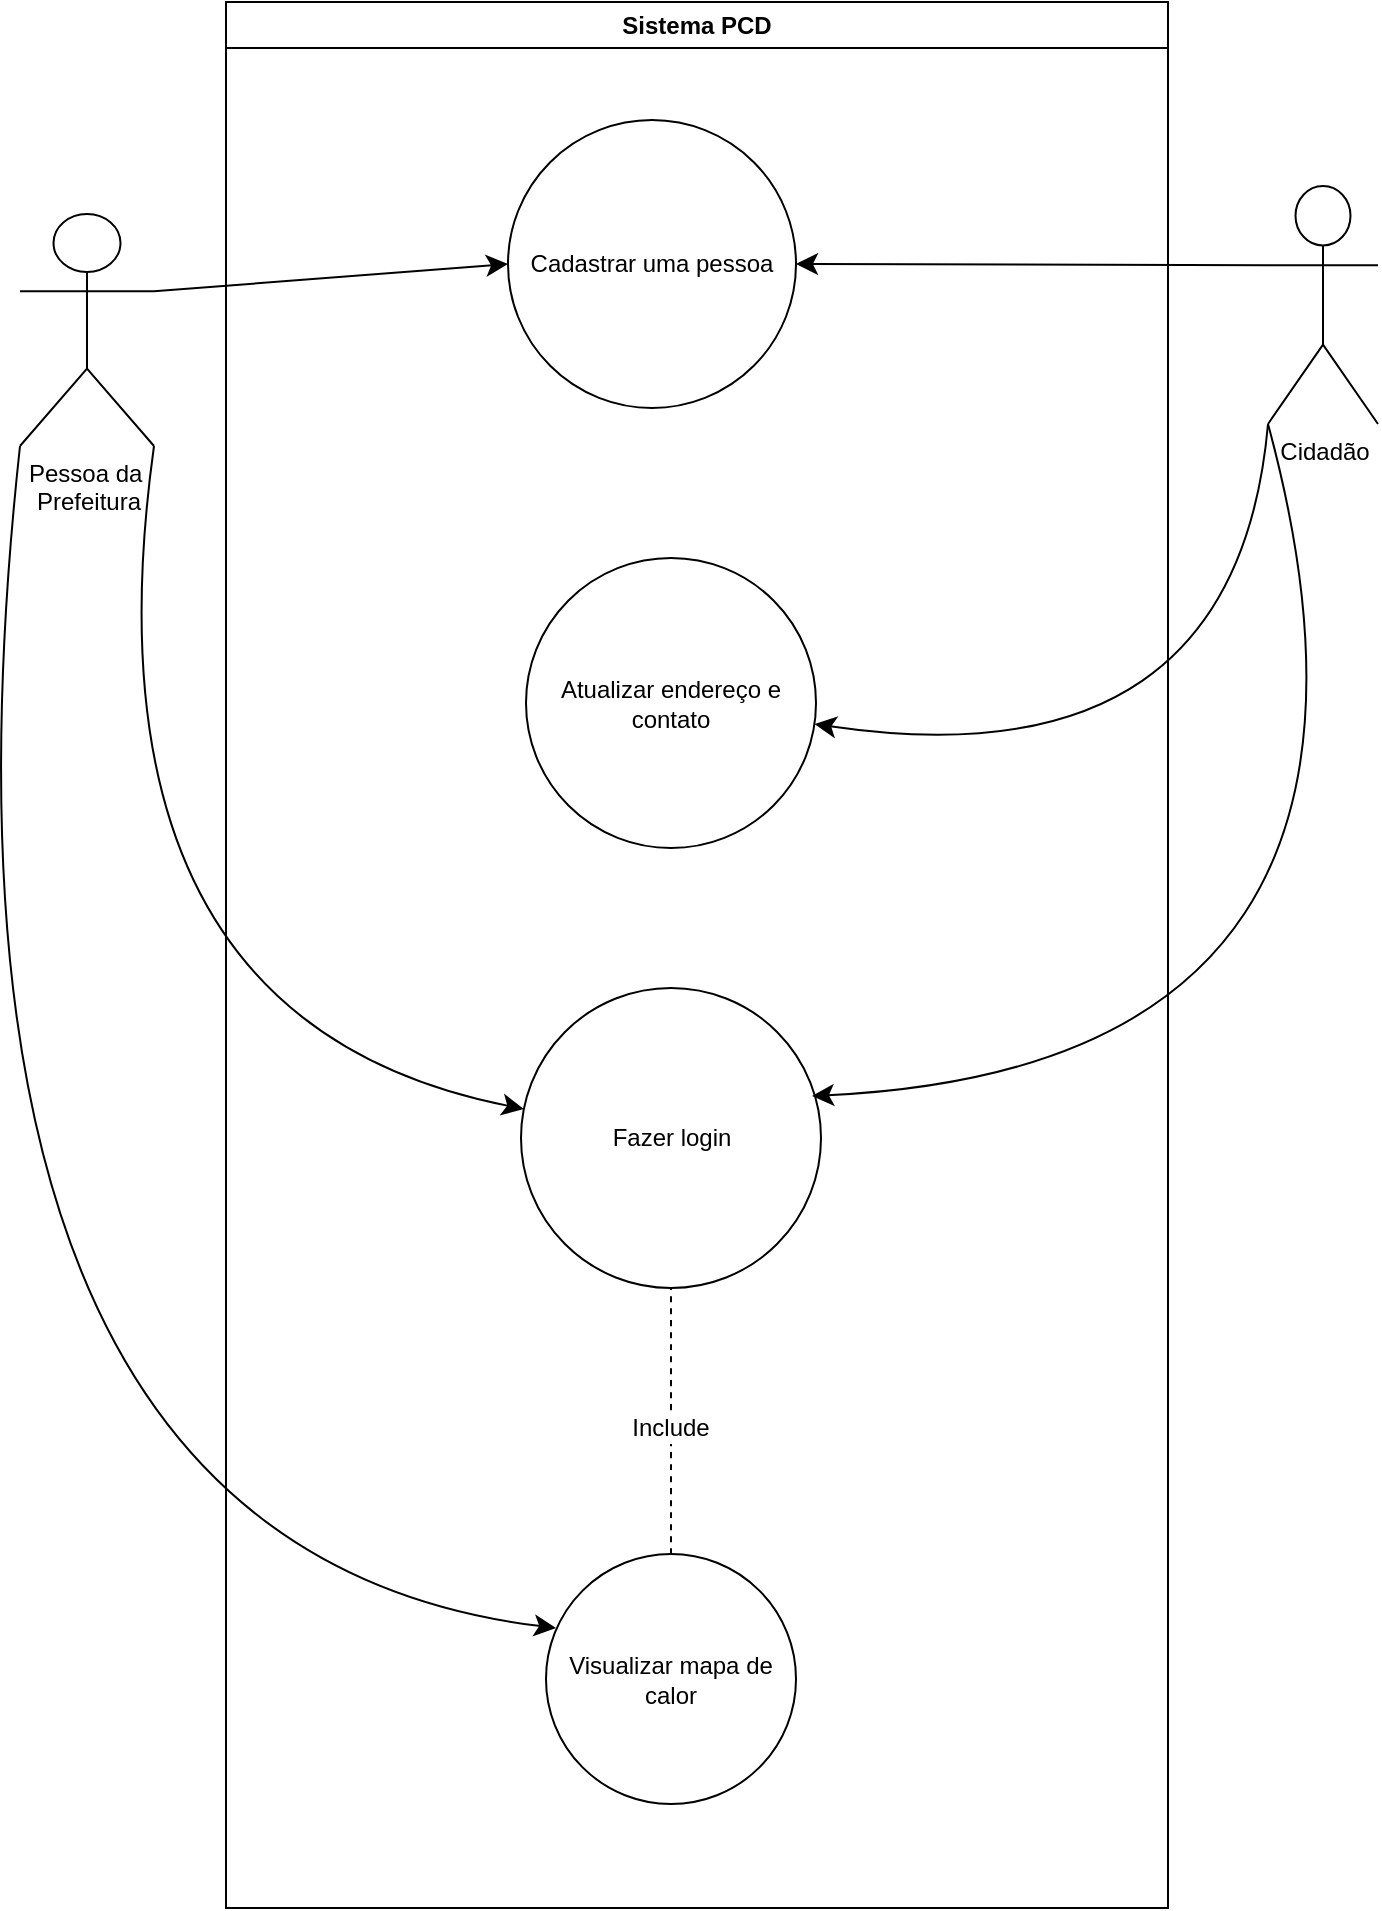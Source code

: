 <mxfile version="24.6.1" type="github">
  <diagram name="Página-1" id="OV40cLOMdChLs4U3SxS0">
    <mxGraphModel dx="1178" dy="918" grid="0" gridSize="10" guides="1" tooltips="1" connect="1" arrows="1" fold="1" page="0" pageScale="1" pageWidth="827" pageHeight="1169" math="0" shadow="0">
      <root>
        <object label="" id="0">
          <mxCell />
        </object>
        <mxCell id="1" parent="0" />
        <mxCell id="4pVf8QgyY_CST9N-71CO-2" value="Sistema PCD" style="swimlane;whiteSpace=wrap;html=1;" vertex="1" parent="1">
          <mxGeometry x="72" y="-113" width="471" height="953" as="geometry">
            <mxRectangle x="98" y="-113" width="130" height="26" as="alternateBounds" />
          </mxGeometry>
        </mxCell>
        <mxCell id="4pVf8QgyY_CST9N-71CO-20" value="Cadastrar uma pessoa" style="ellipse;whiteSpace=wrap;html=1;aspect=fixed;" vertex="1" parent="4pVf8QgyY_CST9N-71CO-2">
          <mxGeometry x="141" y="59" width="144" height="144" as="geometry" />
        </mxCell>
        <mxCell id="4pVf8QgyY_CST9N-71CO-18" value="Atualizar endereço e contato" style="ellipse;whiteSpace=wrap;html=1;aspect=fixed;" vertex="1" parent="4pVf8QgyY_CST9N-71CO-2">
          <mxGeometry x="150" y="278" width="145" height="145" as="geometry" />
        </mxCell>
        <mxCell id="4pVf8QgyY_CST9N-71CO-17" value="Fazer login" style="ellipse;whiteSpace=wrap;html=1;aspect=fixed;" vertex="1" parent="4pVf8QgyY_CST9N-71CO-2">
          <mxGeometry x="147.5" y="493" width="150" height="150" as="geometry" />
        </mxCell>
        <mxCell id="4pVf8QgyY_CST9N-71CO-25" value="Visualizar mapa de calor" style="ellipse;whiteSpace=wrap;html=1;aspect=fixed;" vertex="1" parent="4pVf8QgyY_CST9N-71CO-2">
          <mxGeometry x="160" y="776" width="125" height="125" as="geometry" />
        </mxCell>
        <mxCell id="4pVf8QgyY_CST9N-71CO-27" value="" style="endArrow=none;dashed=1;html=1;rounded=0;fontSize=12;startSize=8;endSize=8;curved=1;exitX=0.5;exitY=0;exitDx=0;exitDy=0;" edge="1" parent="4pVf8QgyY_CST9N-71CO-2" source="4pVf8QgyY_CST9N-71CO-25" target="4pVf8QgyY_CST9N-71CO-17">
          <mxGeometry width="50" height="50" relative="1" as="geometry">
            <mxPoint x="257" y="918" as="sourcePoint" />
            <mxPoint x="307" y="868" as="targetPoint" />
          </mxGeometry>
        </mxCell>
        <mxCell id="4pVf8QgyY_CST9N-71CO-28" value="Include" style="edgeLabel;html=1;align=center;verticalAlign=middle;resizable=0;points=[];fontSize=12;" vertex="1" connectable="0" parent="4pVf8QgyY_CST9N-71CO-27">
          <mxGeometry x="-0.056" y="2" relative="1" as="geometry">
            <mxPoint x="1" as="offset" />
          </mxGeometry>
        </mxCell>
        <mxCell id="4pVf8QgyY_CST9N-71CO-44" style="edgeStyle=none;curved=1;rounded=0;orthogonalLoop=1;jettySize=auto;html=1;exitX=0;exitY=1;exitDx=0;exitDy=0;exitPerimeter=0;fontSize=12;startSize=8;endSize=8;" edge="1" parent="1" source="4pVf8QgyY_CST9N-71CO-3" target="4pVf8QgyY_CST9N-71CO-17">
          <mxGeometry relative="1" as="geometry">
            <Array as="points">
              <mxPoint x="-4" y="396" />
            </Array>
          </mxGeometry>
        </mxCell>
        <mxCell id="4pVf8QgyY_CST9N-71CO-3" value="Pessoa da&amp;nbsp;&lt;div&gt;Prefeitura&lt;/div&gt;" style="shape=umlActor;verticalLabelPosition=bottom;verticalAlign=top;html=1;outlineConnect=0;flipV=0;flipH=1;direction=east;" vertex="1" parent="1">
          <mxGeometry x="-31" y="-7" width="67" height="116" as="geometry" />
        </mxCell>
        <mxCell id="4pVf8QgyY_CST9N-71CO-41" style="edgeStyle=none;curved=1;rounded=0;orthogonalLoop=1;jettySize=auto;html=1;exitX=0;exitY=1;exitDx=0;exitDy=0;exitPerimeter=0;fontSize=12;startSize=8;endSize=8;" edge="1" parent="1" source="4pVf8QgyY_CST9N-71CO-8" target="4pVf8QgyY_CST9N-71CO-18">
          <mxGeometry relative="1" as="geometry">
            <Array as="points">
              <mxPoint x="577" y="279" />
            </Array>
          </mxGeometry>
        </mxCell>
        <mxCell id="4pVf8QgyY_CST9N-71CO-8" value="Cidadão" style="shape=umlActor;verticalLabelPosition=bottom;verticalAlign=top;html=1;outlineConnect=0;" vertex="1" parent="1">
          <mxGeometry x="593" y="-21" width="55" height="119" as="geometry" />
        </mxCell>
        <mxCell id="4pVf8QgyY_CST9N-71CO-36" value="" style="endArrow=classic;html=1;rounded=0;fontSize=12;startSize=8;endSize=8;curved=1;exitX=0;exitY=0.333;exitDx=0;exitDy=0;exitPerimeter=0;entryX=0;entryY=0.5;entryDx=0;entryDy=0;" edge="1" parent="1" source="4pVf8QgyY_CST9N-71CO-3" target="4pVf8QgyY_CST9N-71CO-20">
          <mxGeometry width="50" height="50" relative="1" as="geometry">
            <mxPoint x="288" y="78" as="sourcePoint" />
            <mxPoint x="338" y="28" as="targetPoint" />
          </mxGeometry>
        </mxCell>
        <mxCell id="4pVf8QgyY_CST9N-71CO-37" value="" style="endArrow=classic;html=1;rounded=0;fontSize=12;startSize=8;endSize=8;curved=1;exitX=0;exitY=0.333;exitDx=0;exitDy=0;exitPerimeter=0;entryX=1;entryY=0.5;entryDx=0;entryDy=0;" edge="1" parent="1" source="4pVf8QgyY_CST9N-71CO-8" target="4pVf8QgyY_CST9N-71CO-20">
          <mxGeometry width="50" height="50" relative="1" as="geometry">
            <mxPoint x="288" y="78" as="sourcePoint" />
            <mxPoint x="338" y="28" as="targetPoint" />
          </mxGeometry>
        </mxCell>
        <mxCell id="4pVf8QgyY_CST9N-71CO-43" style="edgeStyle=none;curved=1;rounded=0;orthogonalLoop=1;jettySize=auto;html=1;exitX=0;exitY=1;exitDx=0;exitDy=0;exitPerimeter=0;entryX=0.97;entryY=0.36;entryDx=0;entryDy=0;entryPerimeter=0;fontSize=12;startSize=8;endSize=8;" edge="1" parent="1" source="4pVf8QgyY_CST9N-71CO-8" target="4pVf8QgyY_CST9N-71CO-17">
          <mxGeometry relative="1" as="geometry">
            <Array as="points">
              <mxPoint x="680" y="419" />
            </Array>
          </mxGeometry>
        </mxCell>
        <mxCell id="4pVf8QgyY_CST9N-71CO-46" style="edgeStyle=none;curved=1;rounded=0;orthogonalLoop=1;jettySize=auto;html=1;exitX=1;exitY=1;exitDx=0;exitDy=0;exitPerimeter=0;entryX=0.04;entryY=0.296;entryDx=0;entryDy=0;entryPerimeter=0;fontSize=12;startSize=8;endSize=8;" edge="1" parent="1" source="4pVf8QgyY_CST9N-71CO-3" target="4pVf8QgyY_CST9N-71CO-25">
          <mxGeometry relative="1" as="geometry">
            <Array as="points">
              <mxPoint x="-91" y="660" />
            </Array>
          </mxGeometry>
        </mxCell>
      </root>
    </mxGraphModel>
  </diagram>
</mxfile>
